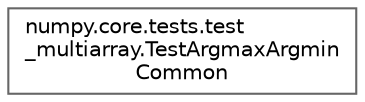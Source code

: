 digraph "Graphical Class Hierarchy"
{
 // LATEX_PDF_SIZE
  bgcolor="transparent";
  edge [fontname=Helvetica,fontsize=10,labelfontname=Helvetica,labelfontsize=10];
  node [fontname=Helvetica,fontsize=10,shape=box,height=0.2,width=0.4];
  rankdir="LR";
  Node0 [id="Node000000",label="numpy.core.tests.test\l_multiarray.TestArgmaxArgmin\lCommon",height=0.2,width=0.4,color="grey40", fillcolor="white", style="filled",URL="$df/d6f/classnumpy_1_1core_1_1tests_1_1test__multiarray_1_1TestArgmaxArgminCommon.html",tooltip=" "];
}
